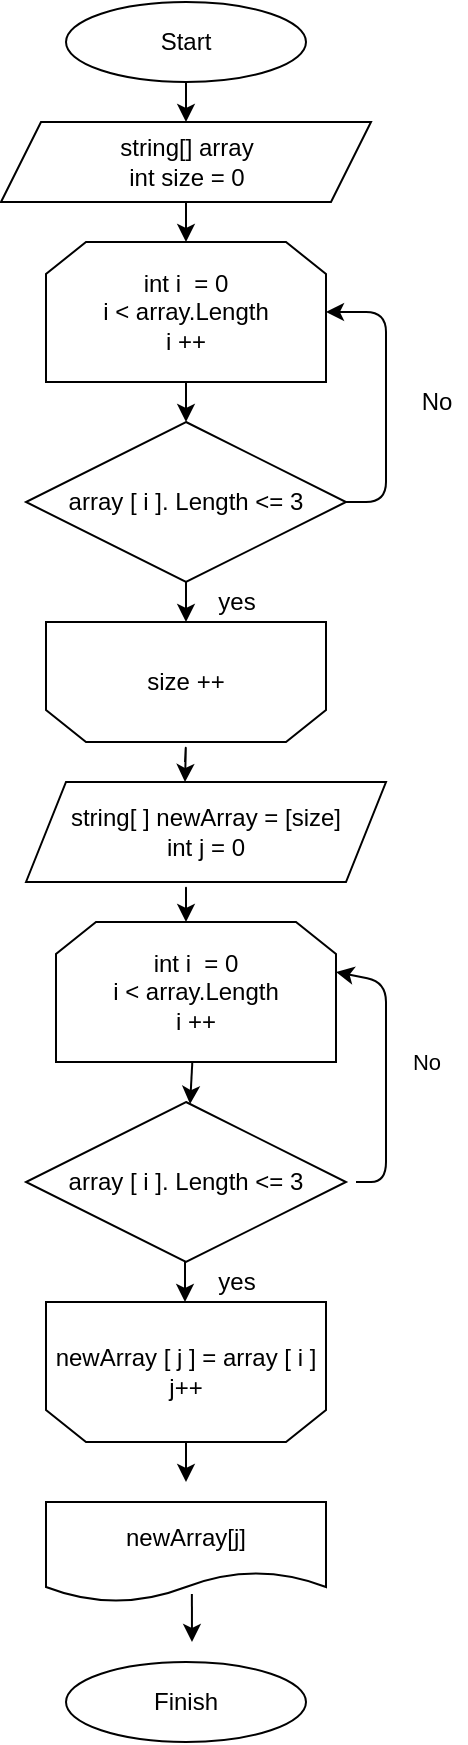 <mxfile>
    <diagram id="NTXKnlN5Dy1xo9QXWVmG" name="Страница 1">
        <mxGraphModel dx="564" dy="657" grid="1" gridSize="10" guides="1" tooltips="1" connect="1" arrows="1" fold="1" page="1" pageScale="1" pageWidth="827" pageHeight="1169" math="0" shadow="0">
            <root>
                <mxCell id="0"/>
                <mxCell id="1" parent="0"/>
                <mxCell id="3" value="Start" style="ellipse;whiteSpace=wrap;html=1;" parent="1" vertex="1">
                    <mxGeometry x="180" y="10" width="120" height="40" as="geometry"/>
                </mxCell>
                <mxCell id="4" value="" style="endArrow=classic;html=1;exitX=0.5;exitY=1;exitDx=0;exitDy=0;entryX=0.5;entryY=0;entryDx=0;entryDy=0;" parent="1" source="3" edge="1" target="5">
                    <mxGeometry width="50" height="50" relative="1" as="geometry">
                        <mxPoint x="270" y="360" as="sourcePoint"/>
                        <mxPoint x="250" y="70" as="targetPoint"/>
                    </mxGeometry>
                </mxCell>
                <mxCell id="5" value="string[] array&lt;br&gt;int size = 0&lt;br&gt;" style="shape=parallelogram;perimeter=parallelogramPerimeter;whiteSpace=wrap;html=1;fixedSize=1;" parent="1" vertex="1">
                    <mxGeometry x="147.5" y="70" width="185" height="40" as="geometry"/>
                </mxCell>
                <mxCell id="30" value="No" style="text;html=1;align=center;verticalAlign=middle;resizable=0;points=[];autosize=1;strokeColor=none;fillColor=none;" vertex="1" parent="1">
                    <mxGeometry x="350" y="200" width="30" height="20" as="geometry"/>
                </mxCell>
                <mxCell id="37" value="" style="edgeStyle=none;html=1;" edge="1" parent="1" source="33">
                    <mxGeometry relative="1" as="geometry">
                        <mxPoint x="230" y="140" as="targetPoint"/>
                    </mxGeometry>
                </mxCell>
                <mxCell id="33" value="int i&amp;nbsp; = 0&lt;br&gt;i &amp;lt; array.Length&lt;br&gt;i ++" style="shape=loopLimit;whiteSpace=wrap;html=1;" vertex="1" parent="1">
                    <mxGeometry x="170" y="130" width="140" height="70" as="geometry"/>
                </mxCell>
                <mxCell id="34" value="size ++" style="shape=loopLimit;whiteSpace=wrap;html=1;direction=west;" vertex="1" parent="1">
                    <mxGeometry x="170" y="320" width="140" height="60" as="geometry"/>
                </mxCell>
                <mxCell id="35" value="" style="endArrow=classic;html=1;exitX=0.5;exitY=0;exitDx=0;exitDy=0;" edge="1" parent="1" source="33">
                    <mxGeometry width="50" height="50" relative="1" as="geometry">
                        <mxPoint x="240" y="120" as="sourcePoint"/>
                        <mxPoint x="240" y="130" as="targetPoint"/>
                    </mxGeometry>
                </mxCell>
                <mxCell id="36" value="array [ i ]. Length &amp;lt;= 3" style="rhombus;whiteSpace=wrap;html=1;" vertex="1" parent="1">
                    <mxGeometry x="160" y="220" width="160" height="80" as="geometry"/>
                </mxCell>
                <mxCell id="38" value="" style="endArrow=classic;html=1;exitX=0.5;exitY=1;exitDx=0;exitDy=0;entryX=0.5;entryY=0;entryDx=0;entryDy=0;" edge="1" parent="1" source="5" target="33">
                    <mxGeometry width="50" height="50" relative="1" as="geometry">
                        <mxPoint x="240" y="390" as="sourcePoint"/>
                        <mxPoint x="290" y="340" as="targetPoint"/>
                    </mxGeometry>
                </mxCell>
                <mxCell id="39" value="" style="endArrow=classic;html=1;exitX=0.5;exitY=1;exitDx=0;exitDy=0;entryX=0.5;entryY=0;entryDx=0;entryDy=0;" edge="1" parent="1" source="33" target="36">
                    <mxGeometry width="50" height="50" relative="1" as="geometry">
                        <mxPoint x="240" y="390" as="sourcePoint"/>
                        <mxPoint x="290" y="340" as="targetPoint"/>
                    </mxGeometry>
                </mxCell>
                <mxCell id="41" style="edgeStyle=none;html=1;exitX=0.5;exitY=1;exitDx=0;exitDy=0;" edge="1" parent="1" source="36">
                    <mxGeometry relative="1" as="geometry">
                        <mxPoint x="240" y="320" as="targetPoint"/>
                    </mxGeometry>
                </mxCell>
                <mxCell id="42" value="yes" style="text;html=1;align=center;verticalAlign=middle;resizable=0;points=[];autosize=1;strokeColor=none;fillColor=none;" vertex="1" parent="1">
                    <mxGeometry x="250" y="300" width="30" height="20" as="geometry"/>
                </mxCell>
                <mxCell id="43" value="" style="endArrow=classic;html=1;exitX=1;exitY=0.5;exitDx=0;exitDy=0;entryX=1;entryY=0.5;entryDx=0;entryDy=0;" edge="1" parent="1" source="36" target="33">
                    <mxGeometry width="50" height="50" relative="1" as="geometry">
                        <mxPoint x="240" y="390" as="sourcePoint"/>
                        <mxPoint x="290" y="340" as="targetPoint"/>
                        <Array as="points">
                            <mxPoint x="340" y="260"/>
                            <mxPoint x="340" y="165"/>
                        </Array>
                    </mxGeometry>
                </mxCell>
                <mxCell id="27" value="" style="endArrow=classic;html=1;entryX=0.5;entryY=0;entryDx=0;entryDy=0;exitX=0.5;exitY=1;exitDx=0;exitDy=0;" edge="1" parent="1">
                    <mxGeometry width="50" height="50" relative="1" as="geometry">
                        <mxPoint x="239.5" y="640" as="sourcePoint"/>
                        <mxPoint x="239.5" y="660" as="targetPoint"/>
                    </mxGeometry>
                </mxCell>
                <mxCell id="28" value="yes" style="text;html=1;align=center;verticalAlign=middle;resizable=0;points=[];autosize=1;strokeColor=none;fillColor=none;" vertex="1" parent="1">
                    <mxGeometry x="250" y="640" width="30" height="20" as="geometry"/>
                </mxCell>
                <mxCell id="29" value="" style="endArrow=classic;html=1;entryX=1;entryY=0.357;entryDx=0;entryDy=0;entryPerimeter=0;" edge="1" parent="1" target="45">
                    <mxGeometry width="50" height="50" relative="1" as="geometry">
                        <mxPoint x="325" y="600" as="sourcePoint"/>
                        <mxPoint x="340" y="510" as="targetPoint"/>
                        <Array as="points">
                            <mxPoint x="340" y="600"/>
                            <mxPoint x="340" y="500"/>
                        </Array>
                    </mxGeometry>
                </mxCell>
                <mxCell id="50" value="No" style="edgeLabel;html=1;align=center;verticalAlign=middle;resizable=0;points=[];" vertex="1" connectable="0" parent="29">
                    <mxGeometry x="0.068" y="-3" relative="1" as="geometry">
                        <mxPoint x="17" as="offset"/>
                    </mxGeometry>
                </mxCell>
                <mxCell id="14" value="" style="endArrow=classic;html=1;exitX=0.5;exitY=0;exitDx=0;exitDy=0;" edge="1" parent="1" source="51">
                    <mxGeometry width="50" height="50" relative="1" as="geometry">
                        <mxPoint x="230" y="890" as="sourcePoint"/>
                        <mxPoint x="240" y="750" as="targetPoint"/>
                        <Array as="points"/>
                    </mxGeometry>
                </mxCell>
                <mxCell id="44" value="string[ ] newArray = [size]&lt;br&gt;int j = 0" style="shape=parallelogram;perimeter=parallelogramPerimeter;whiteSpace=wrap;html=1;fixedSize=1;" vertex="1" parent="1">
                    <mxGeometry x="160" y="400" width="180" height="50" as="geometry"/>
                </mxCell>
                <mxCell id="49" value="" style="edgeStyle=none;html=1;" edge="1" parent="1" source="45" target="48">
                    <mxGeometry relative="1" as="geometry"/>
                </mxCell>
                <mxCell id="45" value="int i&amp;nbsp; = 0&lt;br&gt;i &amp;lt; array.Length&lt;br&gt;i ++" style="shape=loopLimit;whiteSpace=wrap;html=1;" vertex="1" parent="1">
                    <mxGeometry x="175" y="470" width="140" height="70" as="geometry"/>
                </mxCell>
                <mxCell id="46" value="" style="endArrow=classic;html=1;" edge="1" parent="1">
                    <mxGeometry width="50" height="50" relative="1" as="geometry">
                        <mxPoint x="240" y="460" as="sourcePoint"/>
                        <mxPoint x="240" y="470" as="targetPoint"/>
                        <Array as="points">
                            <mxPoint x="240" y="450"/>
                        </Array>
                    </mxGeometry>
                </mxCell>
                <mxCell id="47" value="" style="endArrow=classic;html=1;" edge="1" parent="1">
                    <mxGeometry width="50" height="50" relative="1" as="geometry">
                        <mxPoint x="239.5" y="390" as="sourcePoint"/>
                        <mxPoint x="239.5" y="400" as="targetPoint"/>
                        <Array as="points">
                            <mxPoint x="240" y="380"/>
                        </Array>
                    </mxGeometry>
                </mxCell>
                <mxCell id="48" value="array [ i ]. Length &amp;lt;= 3" style="rhombus;whiteSpace=wrap;html=1;" vertex="1" parent="1">
                    <mxGeometry x="160" y="560" width="160" height="80" as="geometry"/>
                </mxCell>
                <mxCell id="51" value="newArray [ j ] = array [ i ]&lt;br&gt;j++" style="shape=loopLimit;whiteSpace=wrap;html=1;direction=west;" vertex="1" parent="1">
                    <mxGeometry x="170" y="660" width="140" height="70" as="geometry"/>
                </mxCell>
                <mxCell id="52" value="newArray[j]" style="shape=document;whiteSpace=wrap;html=1;boundedLbl=1;" vertex="1" parent="1">
                    <mxGeometry x="170" y="760" width="140" height="50" as="geometry"/>
                </mxCell>
                <mxCell id="53" value="" style="endArrow=classic;html=1;exitX=0.521;exitY=0.92;exitDx=0;exitDy=0;exitPerimeter=0;" edge="1" parent="1" source="52">
                    <mxGeometry width="50" height="50" relative="1" as="geometry">
                        <mxPoint x="230" y="820" as="sourcePoint"/>
                        <mxPoint x="243" y="830" as="targetPoint"/>
                    </mxGeometry>
                </mxCell>
                <mxCell id="54" value="Finish" style="ellipse;whiteSpace=wrap;html=1;" vertex="1" parent="1">
                    <mxGeometry x="180" y="840" width="120" height="40" as="geometry"/>
                </mxCell>
            </root>
        </mxGraphModel>
    </diagram>
</mxfile>